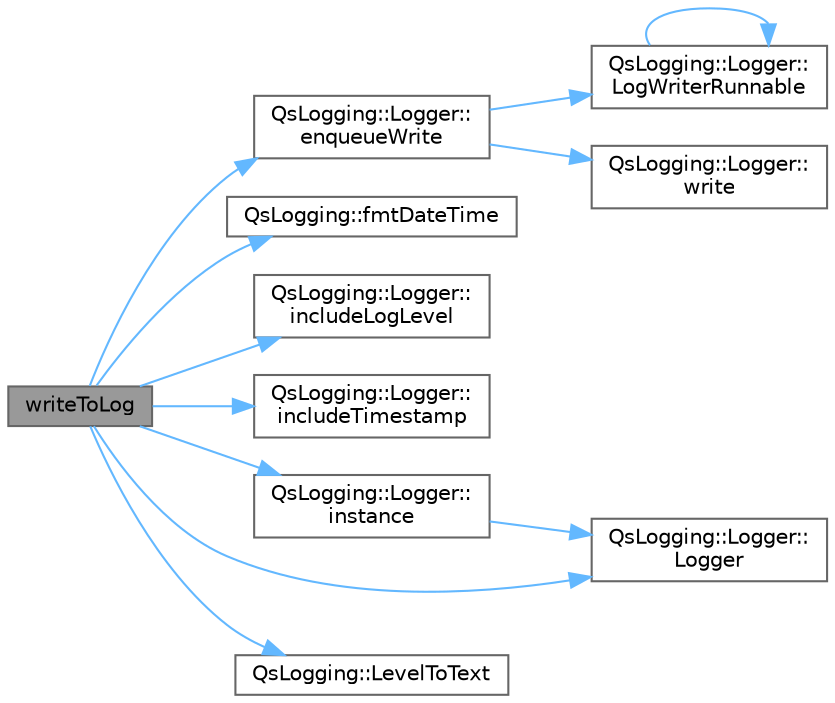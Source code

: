 digraph "writeToLog"
{
 // LATEX_PDF_SIZE
  bgcolor="transparent";
  edge [fontname=Helvetica,fontsize=10,labelfontname=Helvetica,labelfontsize=10];
  node [fontname=Helvetica,fontsize=10,shape=box,height=0.2,width=0.4];
  rankdir="LR";
  Node1 [id="Node000001",label="writeToLog",height=0.2,width=0.4,color="gray40", fillcolor="grey60", style="filled", fontcolor="black",tooltip="creates the complete log message and passes it to the logger"];
  Node1 -> Node2 [id="edge1_Node000001_Node000002",color="steelblue1",style="solid",tooltip=" "];
  Node2 [id="Node000002",label="QsLogging::Logger::\lenqueueWrite",height=0.2,width=0.4,color="grey40", fillcolor="white", style="filled",URL="$class_qs_logging_1_1_logger.html#afbaaae69412bee67954e7b5026b97f8b",tooltip="directs the message to the task queue or writes it directly"];
  Node2 -> Node3 [id="edge2_Node000002_Node000003",color="steelblue1",style="solid",tooltip=" "];
  Node3 [id="Node000003",label="QsLogging::Logger::\lLogWriterRunnable",height=0.2,width=0.4,color="grey40", fillcolor="white", style="filled",URL="$class_qs_logging_1_1_logger.html#a27d33fe348fa48f5be163ad876cdb699",tooltip=" "];
  Node3 -> Node3 [id="edge3_Node000003_Node000003",color="steelblue1",style="solid",tooltip=" "];
  Node2 -> Node4 [id="edge4_Node000002_Node000004",color="steelblue1",style="solid",tooltip=" "];
  Node4 [id="Node000004",label="QsLogging::Logger::\lwrite",height=0.2,width=0.4,color="grey40", fillcolor="white", style="filled",URL="$class_qs_logging_1_1_logger.html#a4203871c59d5d5988d11d8315eb64390",tooltip="Sends the message to all the destinations."];
  Node1 -> Node5 [id="edge5_Node000001_Node000005",color="steelblue1",style="solid",tooltip=" "];
  Node5 [id="Node000005",label="QsLogging::fmtDateTime",height=0.2,width=0.4,color="grey40", fillcolor="white", style="filled",URL="$namespace_qs_logging.html#af7cedab36ef768b4e00a7bdbbe1a693a",tooltip=" "];
  Node1 -> Node6 [id="edge6_Node000001_Node000006",color="steelblue1",style="solid",tooltip=" "];
  Node6 [id="Node000006",label="QsLogging::Logger::\lincludeLogLevel",height=0.2,width=0.4,color="grey40", fillcolor="white", style="filled",URL="$class_qs_logging_1_1_logger.html#a6a2a0368b894c50688732893c142391e",tooltip="Default value is true."];
  Node1 -> Node7 [id="edge7_Node000001_Node000007",color="steelblue1",style="solid",tooltip=" "];
  Node7 [id="Node000007",label="QsLogging::Logger::\lincludeTimestamp",height=0.2,width=0.4,color="grey40", fillcolor="white", style="filled",URL="$class_qs_logging_1_1_logger.html#a57b1732659004a5755fbc6881fb2e982",tooltip="Default value is true."];
  Node1 -> Node8 [id="edge8_Node000001_Node000008",color="steelblue1",style="solid",tooltip=" "];
  Node8 [id="Node000008",label="QsLogging::Logger::\linstance",height=0.2,width=0.4,color="grey40", fillcolor="white", style="filled",URL="$class_qs_logging_1_1_logger.html#af7691807bd78c60d98238e0f64d361c9",tooltip=" "];
  Node8 -> Node9 [id="edge9_Node000008_Node000009",color="steelblue1",style="solid",tooltip=" "];
  Node9 [id="Node000009",label="QsLogging::Logger::\lLogger",height=0.2,width=0.4,color="grey40", fillcolor="white", style="filled",URL="$class_qs_logging_1_1_logger.html#a4fac0c9f6ee2dce6abd726264b9195f7",tooltip=" "];
  Node1 -> Node10 [id="edge10_Node000001_Node000010",color="steelblue1",style="solid",tooltip=" "];
  Node10 [id="Node000010",label="QsLogging::LevelToText",height=0.2,width=0.4,color="grey40", fillcolor="white", style="filled",URL="$namespace_qs_logging.html#a9976739112ffb9c25dae38fdd865ad12",tooltip=" "];
  Node1 -> Node9 [id="edge11_Node000001_Node000009",color="steelblue1",style="solid",tooltip=" "];
}
